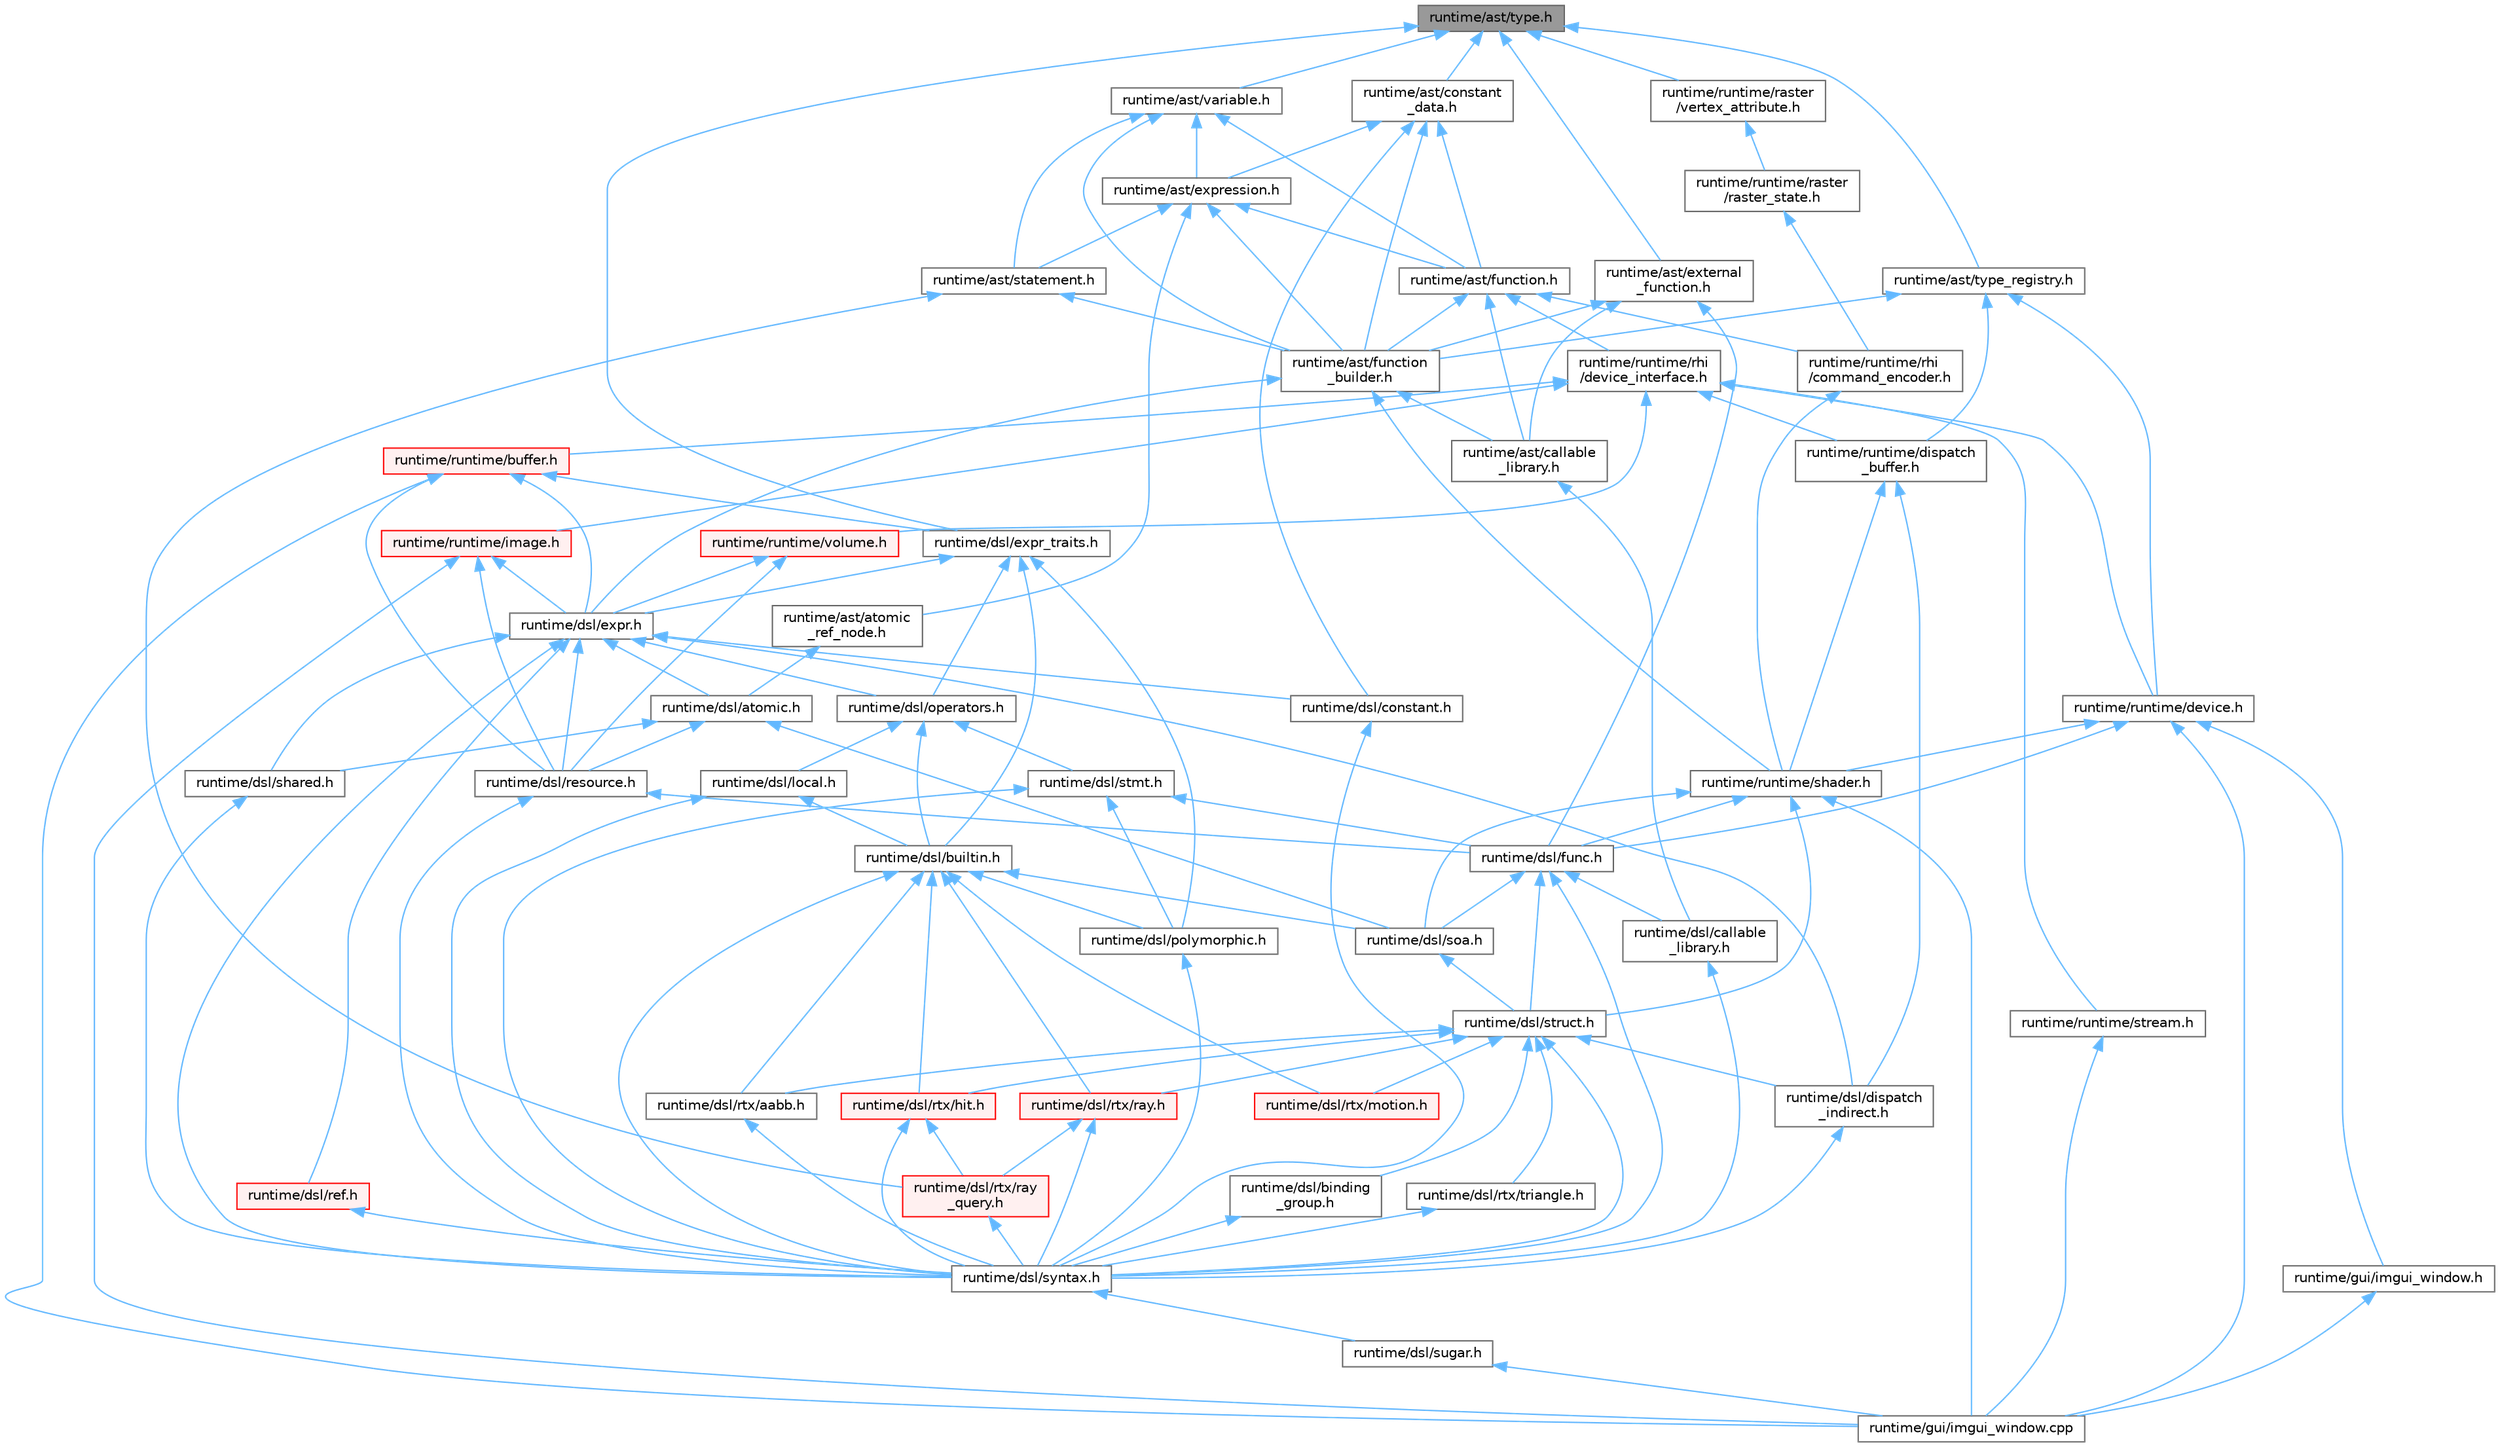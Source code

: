 digraph "runtime/ast/type.h"
{
 // LATEX_PDF_SIZE
  bgcolor="transparent";
  edge [fontname=Helvetica,fontsize=10,labelfontname=Helvetica,labelfontsize=10];
  node [fontname=Helvetica,fontsize=10,shape=box,height=0.2,width=0.4];
  Node1 [id="Node000001",label="runtime/ast/type.h",height=0.2,width=0.4,color="gray40", fillcolor="grey60", style="filled", fontcolor="black",tooltip=" "];
  Node1 -> Node2 [id="edge1_Node000001_Node000002",dir="back",color="steelblue1",style="solid",tooltip=" "];
  Node2 [id="Node000002",label="runtime/ast/constant\l_data.h",height=0.2,width=0.4,color="grey40", fillcolor="white", style="filled",URL="$constant__data_8h.html",tooltip=" "];
  Node2 -> Node3 [id="edge2_Node000002_Node000003",dir="back",color="steelblue1",style="solid",tooltip=" "];
  Node3 [id="Node000003",label="runtime/ast/expression.h",height=0.2,width=0.4,color="grey40", fillcolor="white", style="filled",URL="$expression_8h.html",tooltip=" "];
  Node3 -> Node4 [id="edge3_Node000003_Node000004",dir="back",color="steelblue1",style="solid",tooltip=" "];
  Node4 [id="Node000004",label="runtime/ast/atomic\l_ref_node.h",height=0.2,width=0.4,color="grey40", fillcolor="white", style="filled",URL="$atomic__ref__node_8h.html",tooltip=" "];
  Node4 -> Node5 [id="edge4_Node000004_Node000005",dir="back",color="steelblue1",style="solid",tooltip=" "];
  Node5 [id="Node000005",label="runtime/dsl/atomic.h",height=0.2,width=0.4,color="grey40", fillcolor="white", style="filled",URL="$dsl_2atomic_8h.html",tooltip=" "];
  Node5 -> Node6 [id="edge5_Node000005_Node000006",dir="back",color="steelblue1",style="solid",tooltip=" "];
  Node6 [id="Node000006",label="runtime/dsl/resource.h",height=0.2,width=0.4,color="grey40", fillcolor="white", style="filled",URL="$dsl_2resource_8h.html",tooltip=" "];
  Node6 -> Node7 [id="edge6_Node000006_Node000007",dir="back",color="steelblue1",style="solid",tooltip=" "];
  Node7 [id="Node000007",label="runtime/dsl/func.h",height=0.2,width=0.4,color="grey40", fillcolor="white", style="filled",URL="$func_8h.html",tooltip=" "];
  Node7 -> Node8 [id="edge7_Node000007_Node000008",dir="back",color="steelblue1",style="solid",tooltip=" "];
  Node8 [id="Node000008",label="runtime/dsl/callable\l_library.h",height=0.2,width=0.4,color="grey40", fillcolor="white", style="filled",URL="$dsl_2callable__library_8h.html",tooltip=" "];
  Node8 -> Node9 [id="edge8_Node000008_Node000009",dir="back",color="steelblue1",style="solid",tooltip=" "];
  Node9 [id="Node000009",label="runtime/dsl/syntax.h",height=0.2,width=0.4,color="grey40", fillcolor="white", style="filled",URL="$syntax_8h.html",tooltip=" "];
  Node9 -> Node10 [id="edge9_Node000009_Node000010",dir="back",color="steelblue1",style="solid",tooltip=" "];
  Node10 [id="Node000010",label="runtime/dsl/sugar.h",height=0.2,width=0.4,color="grey40", fillcolor="white", style="filled",URL="$sugar_8h.html",tooltip=" "];
  Node10 -> Node11 [id="edge10_Node000010_Node000011",dir="back",color="steelblue1",style="solid",tooltip=" "];
  Node11 [id="Node000011",label="runtime/gui/imgui_window.cpp",height=0.2,width=0.4,color="grey40", fillcolor="white", style="filled",URL="$imgui__window_8cpp.html",tooltip=" "];
  Node7 -> Node12 [id="edge11_Node000007_Node000012",dir="back",color="steelblue1",style="solid",tooltip=" "];
  Node12 [id="Node000012",label="runtime/dsl/soa.h",height=0.2,width=0.4,color="grey40", fillcolor="white", style="filled",URL="$soa_8h.html",tooltip=" "];
  Node12 -> Node13 [id="edge12_Node000012_Node000013",dir="back",color="steelblue1",style="solid",tooltip=" "];
  Node13 [id="Node000013",label="runtime/dsl/struct.h",height=0.2,width=0.4,color="grey40", fillcolor="white", style="filled",URL="$struct_8h.html",tooltip=" "];
  Node13 -> Node14 [id="edge13_Node000013_Node000014",dir="back",color="steelblue1",style="solid",tooltip=" "];
  Node14 [id="Node000014",label="runtime/dsl/binding\l_group.h",height=0.2,width=0.4,color="grey40", fillcolor="white", style="filled",URL="$binding__group_8h.html",tooltip=" "];
  Node14 -> Node9 [id="edge14_Node000014_Node000009",dir="back",color="steelblue1",style="solid",tooltip=" "];
  Node13 -> Node15 [id="edge15_Node000013_Node000015",dir="back",color="steelblue1",style="solid",tooltip=" "];
  Node15 [id="Node000015",label="runtime/dsl/dispatch\l_indirect.h",height=0.2,width=0.4,color="grey40", fillcolor="white", style="filled",URL="$dispatch__indirect_8h.html",tooltip=" "];
  Node15 -> Node9 [id="edge16_Node000015_Node000009",dir="back",color="steelblue1",style="solid",tooltip=" "];
  Node13 -> Node16 [id="edge17_Node000013_Node000016",dir="back",color="steelblue1",style="solid",tooltip=" "];
  Node16 [id="Node000016",label="runtime/dsl/rtx/aabb.h",height=0.2,width=0.4,color="grey40", fillcolor="white", style="filled",URL="$dsl_2rtx_2aabb_8h.html",tooltip=" "];
  Node16 -> Node9 [id="edge18_Node000016_Node000009",dir="back",color="steelblue1",style="solid",tooltip=" "];
  Node13 -> Node17 [id="edge19_Node000013_Node000017",dir="back",color="steelblue1",style="solid",tooltip=" "];
  Node17 [id="Node000017",label="runtime/dsl/rtx/hit.h",height=0.2,width=0.4,color="red", fillcolor="#FFF0F0", style="filled",URL="$dsl_2rtx_2hit_8h.html",tooltip=" "];
  Node17 -> Node19 [id="edge20_Node000017_Node000019",dir="back",color="steelblue1",style="solid",tooltip=" "];
  Node19 [id="Node000019",label="runtime/dsl/rtx/ray\l_query.h",height=0.2,width=0.4,color="red", fillcolor="#FFF0F0", style="filled",URL="$ray__query_8h.html",tooltip=" "];
  Node19 -> Node9 [id="edge21_Node000019_Node000009",dir="back",color="steelblue1",style="solid",tooltip=" "];
  Node17 -> Node9 [id="edge22_Node000017_Node000009",dir="back",color="steelblue1",style="solid",tooltip=" "];
  Node13 -> Node20 [id="edge23_Node000013_Node000020",dir="back",color="steelblue1",style="solid",tooltip=" "];
  Node20 [id="Node000020",label="runtime/dsl/rtx/motion.h",height=0.2,width=0.4,color="red", fillcolor="#FFF0F0", style="filled",URL="$motion_8h.html",tooltip=" "];
  Node13 -> Node21 [id="edge24_Node000013_Node000021",dir="back",color="steelblue1",style="solid",tooltip=" "];
  Node21 [id="Node000021",label="runtime/dsl/rtx/ray.h",height=0.2,width=0.4,color="red", fillcolor="#FFF0F0", style="filled",URL="$dsl_2rtx_2ray_8h.html",tooltip=" "];
  Node21 -> Node19 [id="edge25_Node000021_Node000019",dir="back",color="steelblue1",style="solid",tooltip=" "];
  Node21 -> Node9 [id="edge26_Node000021_Node000009",dir="back",color="steelblue1",style="solid",tooltip=" "];
  Node13 -> Node22 [id="edge27_Node000013_Node000022",dir="back",color="steelblue1",style="solid",tooltip=" "];
  Node22 [id="Node000022",label="runtime/dsl/rtx/triangle.h",height=0.2,width=0.4,color="grey40", fillcolor="white", style="filled",URL="$dsl_2rtx_2triangle_8h.html",tooltip=" "];
  Node22 -> Node9 [id="edge28_Node000022_Node000009",dir="back",color="steelblue1",style="solid",tooltip=" "];
  Node13 -> Node9 [id="edge29_Node000013_Node000009",dir="back",color="steelblue1",style="solid",tooltip=" "];
  Node7 -> Node13 [id="edge30_Node000007_Node000013",dir="back",color="steelblue1",style="solid",tooltip=" "];
  Node7 -> Node9 [id="edge31_Node000007_Node000009",dir="back",color="steelblue1",style="solid",tooltip=" "];
  Node6 -> Node9 [id="edge32_Node000006_Node000009",dir="back",color="steelblue1",style="solid",tooltip=" "];
  Node5 -> Node23 [id="edge33_Node000005_Node000023",dir="back",color="steelblue1",style="solid",tooltip=" "];
  Node23 [id="Node000023",label="runtime/dsl/shared.h",height=0.2,width=0.4,color="grey40", fillcolor="white", style="filled",URL="$shared_8h.html",tooltip=" "];
  Node23 -> Node9 [id="edge34_Node000023_Node000009",dir="back",color="steelblue1",style="solid",tooltip=" "];
  Node5 -> Node12 [id="edge35_Node000005_Node000012",dir="back",color="steelblue1",style="solid",tooltip=" "];
  Node3 -> Node24 [id="edge36_Node000003_Node000024",dir="back",color="steelblue1",style="solid",tooltip=" "];
  Node24 [id="Node000024",label="runtime/ast/function.h",height=0.2,width=0.4,color="grey40", fillcolor="white", style="filled",URL="$ast_2function_8h.html",tooltip=" "];
  Node24 -> Node25 [id="edge37_Node000024_Node000025",dir="back",color="steelblue1",style="solid",tooltip=" "];
  Node25 [id="Node000025",label="runtime/ast/callable\l_library.h",height=0.2,width=0.4,color="grey40", fillcolor="white", style="filled",URL="$ast_2callable__library_8h.html",tooltip=" "];
  Node25 -> Node8 [id="edge38_Node000025_Node000008",dir="back",color="steelblue1",style="solid",tooltip=" "];
  Node24 -> Node26 [id="edge39_Node000024_Node000026",dir="back",color="steelblue1",style="solid",tooltip=" "];
  Node26 [id="Node000026",label="runtime/ast/function\l_builder.h",height=0.2,width=0.4,color="grey40", fillcolor="white", style="filled",URL="$function__builder_8h.html",tooltip=" "];
  Node26 -> Node25 [id="edge40_Node000026_Node000025",dir="back",color="steelblue1",style="solid",tooltip=" "];
  Node26 -> Node27 [id="edge41_Node000026_Node000027",dir="back",color="steelblue1",style="solid",tooltip=" "];
  Node27 [id="Node000027",label="runtime/dsl/expr.h",height=0.2,width=0.4,color="grey40", fillcolor="white", style="filled",URL="$expr_8h.html",tooltip=" "];
  Node27 -> Node5 [id="edge42_Node000027_Node000005",dir="back",color="steelblue1",style="solid",tooltip=" "];
  Node27 -> Node28 [id="edge43_Node000027_Node000028",dir="back",color="steelblue1",style="solid",tooltip=" "];
  Node28 [id="Node000028",label="runtime/dsl/constant.h",height=0.2,width=0.4,color="grey40", fillcolor="white", style="filled",URL="$constant_8h.html",tooltip=" "];
  Node28 -> Node9 [id="edge44_Node000028_Node000009",dir="back",color="steelblue1",style="solid",tooltip=" "];
  Node27 -> Node15 [id="edge45_Node000027_Node000015",dir="back",color="steelblue1",style="solid",tooltip=" "];
  Node27 -> Node29 [id="edge46_Node000027_Node000029",dir="back",color="steelblue1",style="solid",tooltip=" "];
  Node29 [id="Node000029",label="runtime/dsl/operators.h",height=0.2,width=0.4,color="grey40", fillcolor="white", style="filled",URL="$operators_8h.html",tooltip=" "];
  Node29 -> Node30 [id="edge47_Node000029_Node000030",dir="back",color="steelblue1",style="solid",tooltip=" "];
  Node30 [id="Node000030",label="runtime/dsl/builtin.h",height=0.2,width=0.4,color="grey40", fillcolor="white", style="filled",URL="$builtin_8h.html",tooltip=" "];
  Node30 -> Node31 [id="edge48_Node000030_Node000031",dir="back",color="steelblue1",style="solid",tooltip=" "];
  Node31 [id="Node000031",label="runtime/dsl/polymorphic.h",height=0.2,width=0.4,color="grey40", fillcolor="white", style="filled",URL="$polymorphic_8h.html",tooltip=" "];
  Node31 -> Node9 [id="edge49_Node000031_Node000009",dir="back",color="steelblue1",style="solid",tooltip=" "];
  Node30 -> Node16 [id="edge50_Node000030_Node000016",dir="back",color="steelblue1",style="solid",tooltip=" "];
  Node30 -> Node17 [id="edge51_Node000030_Node000017",dir="back",color="steelblue1",style="solid",tooltip=" "];
  Node30 -> Node20 [id="edge52_Node000030_Node000020",dir="back",color="steelblue1",style="solid",tooltip=" "];
  Node30 -> Node21 [id="edge53_Node000030_Node000021",dir="back",color="steelblue1",style="solid",tooltip=" "];
  Node30 -> Node12 [id="edge54_Node000030_Node000012",dir="back",color="steelblue1",style="solid",tooltip=" "];
  Node30 -> Node9 [id="edge55_Node000030_Node000009",dir="back",color="steelblue1",style="solid",tooltip=" "];
  Node29 -> Node32 [id="edge56_Node000029_Node000032",dir="back",color="steelblue1",style="solid",tooltip=" "];
  Node32 [id="Node000032",label="runtime/dsl/local.h",height=0.2,width=0.4,color="grey40", fillcolor="white", style="filled",URL="$local_8h.html",tooltip=" "];
  Node32 -> Node30 [id="edge57_Node000032_Node000030",dir="back",color="steelblue1",style="solid",tooltip=" "];
  Node32 -> Node9 [id="edge58_Node000032_Node000009",dir="back",color="steelblue1",style="solid",tooltip=" "];
  Node29 -> Node33 [id="edge59_Node000029_Node000033",dir="back",color="steelblue1",style="solid",tooltip=" "];
  Node33 [id="Node000033",label="runtime/dsl/stmt.h",height=0.2,width=0.4,color="grey40", fillcolor="white", style="filled",URL="$stmt_8h.html",tooltip=" "];
  Node33 -> Node7 [id="edge60_Node000033_Node000007",dir="back",color="steelblue1",style="solid",tooltip=" "];
  Node33 -> Node31 [id="edge61_Node000033_Node000031",dir="back",color="steelblue1",style="solid",tooltip=" "];
  Node33 -> Node9 [id="edge62_Node000033_Node000009",dir="back",color="steelblue1",style="solid",tooltip=" "];
  Node27 -> Node34 [id="edge63_Node000027_Node000034",dir="back",color="steelblue1",style="solid",tooltip=" "];
  Node34 [id="Node000034",label="runtime/dsl/ref.h",height=0.2,width=0.4,color="red", fillcolor="#FFF0F0", style="filled",URL="$ref_8h.html",tooltip=" "];
  Node34 -> Node9 [id="edge64_Node000034_Node000009",dir="back",color="steelblue1",style="solid",tooltip=" "];
  Node27 -> Node6 [id="edge65_Node000027_Node000006",dir="back",color="steelblue1",style="solid",tooltip=" "];
  Node27 -> Node23 [id="edge66_Node000027_Node000023",dir="back",color="steelblue1",style="solid",tooltip=" "];
  Node27 -> Node9 [id="edge67_Node000027_Node000009",dir="back",color="steelblue1",style="solid",tooltip=" "];
  Node26 -> Node37 [id="edge68_Node000026_Node000037",dir="back",color="steelblue1",style="solid",tooltip=" "];
  Node37 [id="Node000037",label="runtime/runtime/shader.h",height=0.2,width=0.4,color="grey40", fillcolor="white", style="filled",URL="$shader_8h.html",tooltip=" "];
  Node37 -> Node7 [id="edge69_Node000037_Node000007",dir="back",color="steelblue1",style="solid",tooltip=" "];
  Node37 -> Node12 [id="edge70_Node000037_Node000012",dir="back",color="steelblue1",style="solid",tooltip=" "];
  Node37 -> Node13 [id="edge71_Node000037_Node000013",dir="back",color="steelblue1",style="solid",tooltip=" "];
  Node37 -> Node11 [id="edge72_Node000037_Node000011",dir="back",color="steelblue1",style="solid",tooltip=" "];
  Node24 -> Node38 [id="edge73_Node000024_Node000038",dir="back",color="steelblue1",style="solid",tooltip=" "];
  Node38 [id="Node000038",label="runtime/runtime/rhi\l/command_encoder.h",height=0.2,width=0.4,color="grey40", fillcolor="white", style="filled",URL="$command__encoder_8h.html",tooltip=" "];
  Node38 -> Node37 [id="edge74_Node000038_Node000037",dir="back",color="steelblue1",style="solid",tooltip=" "];
  Node24 -> Node39 [id="edge75_Node000024_Node000039",dir="back",color="steelblue1",style="solid",tooltip=" "];
  Node39 [id="Node000039",label="runtime/runtime/rhi\l/device_interface.h",height=0.2,width=0.4,color="grey40", fillcolor="white", style="filled",URL="$device__interface_8h.html",tooltip=" "];
  Node39 -> Node40 [id="edge76_Node000039_Node000040",dir="back",color="steelblue1",style="solid",tooltip=" "];
  Node40 [id="Node000040",label="runtime/runtime/buffer.h",height=0.2,width=0.4,color="red", fillcolor="#FFF0F0", style="filled",URL="$buffer_8h.html",tooltip=" "];
  Node40 -> Node27 [id="edge77_Node000040_Node000027",dir="back",color="steelblue1",style="solid",tooltip=" "];
  Node40 -> Node41 [id="edge78_Node000040_Node000041",dir="back",color="steelblue1",style="solid",tooltip=" "];
  Node41 [id="Node000041",label="runtime/dsl/expr_traits.h",height=0.2,width=0.4,color="grey40", fillcolor="white", style="filled",URL="$expr__traits_8h.html",tooltip=" "];
  Node41 -> Node30 [id="edge79_Node000041_Node000030",dir="back",color="steelblue1",style="solid",tooltip=" "];
  Node41 -> Node27 [id="edge80_Node000041_Node000027",dir="back",color="steelblue1",style="solid",tooltip=" "];
  Node41 -> Node29 [id="edge81_Node000041_Node000029",dir="back",color="steelblue1",style="solid",tooltip=" "];
  Node41 -> Node31 [id="edge82_Node000041_Node000031",dir="back",color="steelblue1",style="solid",tooltip=" "];
  Node40 -> Node6 [id="edge83_Node000040_Node000006",dir="back",color="steelblue1",style="solid",tooltip=" "];
  Node40 -> Node11 [id="edge84_Node000040_Node000011",dir="back",color="steelblue1",style="solid",tooltip=" "];
  Node39 -> Node44 [id="edge85_Node000039_Node000044",dir="back",color="steelblue1",style="solid",tooltip=" "];
  Node44 [id="Node000044",label="runtime/runtime/device.h",height=0.2,width=0.4,color="grey40", fillcolor="white", style="filled",URL="$device_8h.html",tooltip=" "];
  Node44 -> Node7 [id="edge86_Node000044_Node000007",dir="back",color="steelblue1",style="solid",tooltip=" "];
  Node44 -> Node11 [id="edge87_Node000044_Node000011",dir="back",color="steelblue1",style="solid",tooltip=" "];
  Node44 -> Node45 [id="edge88_Node000044_Node000045",dir="back",color="steelblue1",style="solid",tooltip=" "];
  Node45 [id="Node000045",label="runtime/gui/imgui_window.h",height=0.2,width=0.4,color="grey40", fillcolor="white", style="filled",URL="$imgui__window_8h.html",tooltip=" "];
  Node45 -> Node11 [id="edge89_Node000045_Node000011",dir="back",color="steelblue1",style="solid",tooltip=" "];
  Node44 -> Node37 [id="edge90_Node000044_Node000037",dir="back",color="steelblue1",style="solid",tooltip=" "];
  Node39 -> Node46 [id="edge91_Node000039_Node000046",dir="back",color="steelblue1",style="solid",tooltip=" "];
  Node46 [id="Node000046",label="runtime/runtime/dispatch\l_buffer.h",height=0.2,width=0.4,color="grey40", fillcolor="white", style="filled",URL="$dispatch__buffer_8h.html",tooltip=" "];
  Node46 -> Node15 [id="edge92_Node000046_Node000015",dir="back",color="steelblue1",style="solid",tooltip=" "];
  Node46 -> Node37 [id="edge93_Node000046_Node000037",dir="back",color="steelblue1",style="solid",tooltip=" "];
  Node39 -> Node47 [id="edge94_Node000039_Node000047",dir="back",color="steelblue1",style="solid",tooltip=" "];
  Node47 [id="Node000047",label="runtime/runtime/image.h",height=0.2,width=0.4,color="red", fillcolor="#FFF0F0", style="filled",URL="$image_8h.html",tooltip=" "];
  Node47 -> Node27 [id="edge95_Node000047_Node000027",dir="back",color="steelblue1",style="solid",tooltip=" "];
  Node47 -> Node6 [id="edge96_Node000047_Node000006",dir="back",color="steelblue1",style="solid",tooltip=" "];
  Node47 -> Node11 [id="edge97_Node000047_Node000011",dir="back",color="steelblue1",style="solid",tooltip=" "];
  Node39 -> Node50 [id="edge98_Node000039_Node000050",dir="back",color="steelblue1",style="solid",tooltip=" "];
  Node50 [id="Node000050",label="runtime/runtime/stream.h",height=0.2,width=0.4,color="grey40", fillcolor="white", style="filled",URL="$stream_8h.html",tooltip=" "];
  Node50 -> Node11 [id="edge99_Node000050_Node000011",dir="back",color="steelblue1",style="solid",tooltip=" "];
  Node39 -> Node51 [id="edge100_Node000039_Node000051",dir="back",color="steelblue1",style="solid",tooltip=" "];
  Node51 [id="Node000051",label="runtime/runtime/volume.h",height=0.2,width=0.4,color="red", fillcolor="#FFF0F0", style="filled",URL="$volume_8h.html",tooltip=" "];
  Node51 -> Node27 [id="edge101_Node000051_Node000027",dir="back",color="steelblue1",style="solid",tooltip=" "];
  Node51 -> Node6 [id="edge102_Node000051_Node000006",dir="back",color="steelblue1",style="solid",tooltip=" "];
  Node3 -> Node26 [id="edge103_Node000003_Node000026",dir="back",color="steelblue1",style="solid",tooltip=" "];
  Node3 -> Node53 [id="edge104_Node000003_Node000053",dir="back",color="steelblue1",style="solid",tooltip=" "];
  Node53 [id="Node000053",label="runtime/ast/statement.h",height=0.2,width=0.4,color="grey40", fillcolor="white", style="filled",URL="$statement_8h.html",tooltip=" "];
  Node53 -> Node26 [id="edge105_Node000053_Node000026",dir="back",color="steelblue1",style="solid",tooltip=" "];
  Node53 -> Node19 [id="edge106_Node000053_Node000019",dir="back",color="steelblue1",style="solid",tooltip=" "];
  Node2 -> Node24 [id="edge107_Node000002_Node000024",dir="back",color="steelblue1",style="solid",tooltip=" "];
  Node2 -> Node26 [id="edge108_Node000002_Node000026",dir="back",color="steelblue1",style="solid",tooltip=" "];
  Node2 -> Node28 [id="edge109_Node000002_Node000028",dir="back",color="steelblue1",style="solid",tooltip=" "];
  Node1 -> Node54 [id="edge110_Node000001_Node000054",dir="back",color="steelblue1",style="solid",tooltip=" "];
  Node54 [id="Node000054",label="runtime/ast/external\l_function.h",height=0.2,width=0.4,color="grey40", fillcolor="white", style="filled",URL="$external__function_8h.html",tooltip=" "];
  Node54 -> Node25 [id="edge111_Node000054_Node000025",dir="back",color="steelblue1",style="solid",tooltip=" "];
  Node54 -> Node26 [id="edge112_Node000054_Node000026",dir="back",color="steelblue1",style="solid",tooltip=" "];
  Node54 -> Node7 [id="edge113_Node000054_Node000007",dir="back",color="steelblue1",style="solid",tooltip=" "];
  Node1 -> Node55 [id="edge114_Node000001_Node000055",dir="back",color="steelblue1",style="solid",tooltip=" "];
  Node55 [id="Node000055",label="runtime/ast/type_registry.h",height=0.2,width=0.4,color="grey40", fillcolor="white", style="filled",URL="$type__registry_8h.html",tooltip=" "];
  Node55 -> Node26 [id="edge115_Node000055_Node000026",dir="back",color="steelblue1",style="solid",tooltip=" "];
  Node55 -> Node44 [id="edge116_Node000055_Node000044",dir="back",color="steelblue1",style="solid",tooltip=" "];
  Node55 -> Node46 [id="edge117_Node000055_Node000046",dir="back",color="steelblue1",style="solid",tooltip=" "];
  Node1 -> Node56 [id="edge118_Node000001_Node000056",dir="back",color="steelblue1",style="solid",tooltip=" "];
  Node56 [id="Node000056",label="runtime/ast/variable.h",height=0.2,width=0.4,color="grey40", fillcolor="white", style="filled",URL="$variable_8h.html",tooltip=" "];
  Node56 -> Node3 [id="edge119_Node000056_Node000003",dir="back",color="steelblue1",style="solid",tooltip=" "];
  Node56 -> Node24 [id="edge120_Node000056_Node000024",dir="back",color="steelblue1",style="solid",tooltip=" "];
  Node56 -> Node26 [id="edge121_Node000056_Node000026",dir="back",color="steelblue1",style="solid",tooltip=" "];
  Node56 -> Node53 [id="edge122_Node000056_Node000053",dir="back",color="steelblue1",style="solid",tooltip=" "];
  Node1 -> Node41 [id="edge123_Node000001_Node000041",dir="back",color="steelblue1",style="solid",tooltip=" "];
  Node1 -> Node57 [id="edge124_Node000001_Node000057",dir="back",color="steelblue1",style="solid",tooltip=" "];
  Node57 [id="Node000057",label="runtime/runtime/raster\l/vertex_attribute.h",height=0.2,width=0.4,color="grey40", fillcolor="white", style="filled",URL="$vertex__attribute_8h.html",tooltip=" "];
  Node57 -> Node58 [id="edge125_Node000057_Node000058",dir="back",color="steelblue1",style="solid",tooltip=" "];
  Node58 [id="Node000058",label="runtime/runtime/raster\l/raster_state.h",height=0.2,width=0.4,color="grey40", fillcolor="white", style="filled",URL="$raster__state_8h.html",tooltip=" "];
  Node58 -> Node38 [id="edge126_Node000058_Node000038",dir="back",color="steelblue1",style="solid",tooltip=" "];
}
